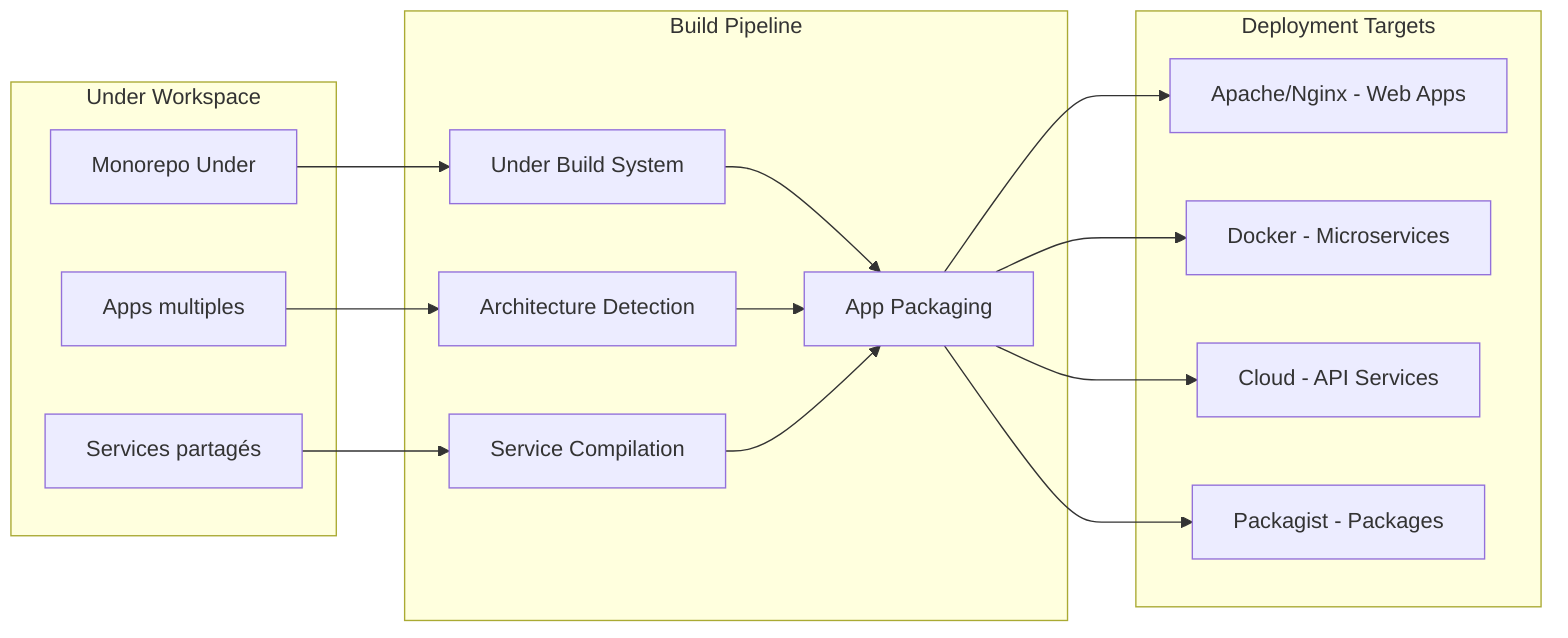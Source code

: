 flowchart LR
    subgraph "Under Workspace"
        A["Monorepo Under"]
        B["Apps multiples"]
        C["Services partagés"]
    end
    
    subgraph "Build Pipeline"
        D["Under Build System"]
        E["Architecture Detection"]
        F["Service Compilation"]
        G["App Packaging"]
    end
    
    subgraph "Deployment Targets"
        H["Apache/Nginx - Web Apps"]
        I["Docker - Microservices"]
        J["Cloud - API Services"]
        K["Packagist - Packages"]
    end
    
    A --> D
    B --> E
    C --> F
    
    D --> G
    E --> G
    F --> G
    
    G --> H
    G --> I
    G --> J
    G --> K